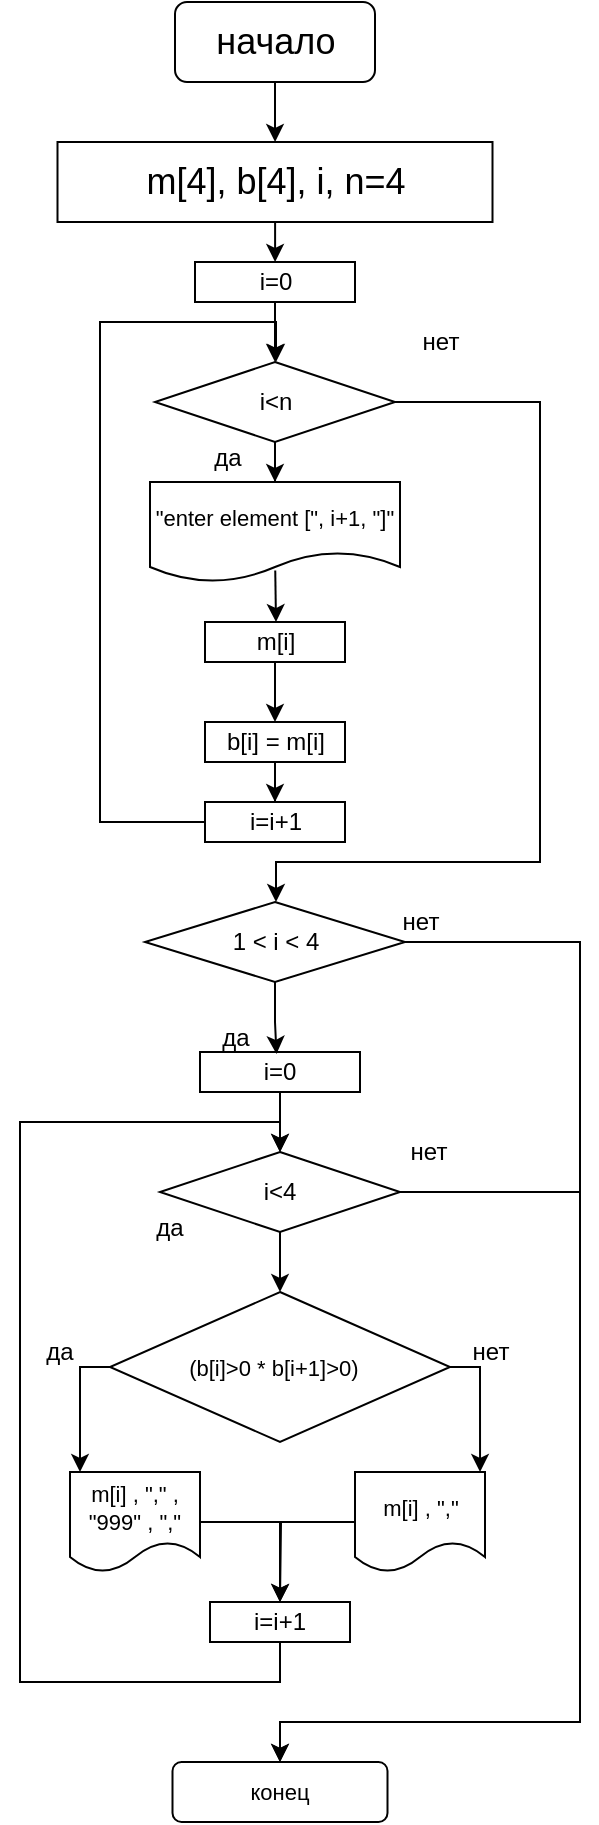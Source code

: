 <mxfile version="15.8.6" type="github">
  <diagram id="hc-FqBqLWBr0-qPp5Xy4" name="Page-1">
    <mxGraphModel dx="1547" dy="1189" grid="1" gridSize="10" guides="1" tooltips="1" connect="1" arrows="1" fold="1" page="1" pageScale="1" pageWidth="827" pageHeight="1169" math="0" shadow="0">
      <root>
        <mxCell id="0" />
        <mxCell id="1" parent="0" />
        <mxCell id="15KPPQUU8AicYyvamZOJ-2" value="" style="edgeStyle=orthogonalEdgeStyle;rounded=0;orthogonalLoop=1;jettySize=auto;html=1;fontSize=18;" parent="1" source="15KPPQUU8AicYyvamZOJ-1" target="15KPPQUU8AicYyvamZOJ-3" edge="1">
          <mxGeometry relative="1" as="geometry">
            <mxPoint x="180" y="90" as="targetPoint" />
          </mxGeometry>
        </mxCell>
        <mxCell id="15KPPQUU8AicYyvamZOJ-1" value="&lt;font style=&quot;font-size: 18px&quot;&gt;начало&lt;/font&gt;" style="rounded=1;whiteSpace=wrap;html=1;" parent="1" vertex="1">
          <mxGeometry x="1247.5" y="10" width="100" height="40" as="geometry" />
        </mxCell>
        <mxCell id="g-CExIdlB7c3mvn5GUSl-2" value="" style="edgeStyle=orthogonalEdgeStyle;rounded=0;orthogonalLoop=1;jettySize=auto;html=1;entryX=0.5;entryY=0;entryDx=0;entryDy=0;" edge="1" parent="1" source="15KPPQUU8AicYyvamZOJ-3" target="g-CExIdlB7c3mvn5GUSl-1">
          <mxGeometry relative="1" as="geometry">
            <mxPoint x="1297.5" y="200" as="targetPoint" />
          </mxGeometry>
        </mxCell>
        <mxCell id="15KPPQUU8AicYyvamZOJ-3" value="m[4], b[4], i, n=4" style="rounded=0;whiteSpace=wrap;html=1;fontSize=18;" parent="1" vertex="1">
          <mxGeometry x="1188.75" y="80" width="217.5" height="40" as="geometry" />
        </mxCell>
        <mxCell id="15KPPQUU8AicYyvamZOJ-4" value="" style="edgeStyle=orthogonalEdgeStyle;rounded=0;orthogonalLoop=1;jettySize=auto;html=1;" parent="1" source="15KPPQUU8AicYyvamZOJ-5" target="15KPPQUU8AicYyvamZOJ-7" edge="1">
          <mxGeometry relative="1" as="geometry" />
        </mxCell>
        <mxCell id="15KPPQUU8AicYyvamZOJ-5" value="i=0" style="whiteSpace=wrap;html=1;rounded=0;" parent="1" vertex="1">
          <mxGeometry x="1260" y="535" width="80" height="20" as="geometry" />
        </mxCell>
        <mxCell id="15KPPQUU8AicYyvamZOJ-20" value="" style="edgeStyle=orthogonalEdgeStyle;rounded=0;orthogonalLoop=1;jettySize=auto;html=1;fontSize=11;fontColor=#000000;" parent="1" source="15KPPQUU8AicYyvamZOJ-7" target="15KPPQUU8AicYyvamZOJ-19" edge="1">
          <mxGeometry relative="1" as="geometry" />
        </mxCell>
        <mxCell id="g-CExIdlB7c3mvn5GUSl-26" value="" style="edgeStyle=orthogonalEdgeStyle;rounded=0;orthogonalLoop=1;jettySize=auto;html=1;entryX=0.5;entryY=0;entryDx=0;entryDy=0;" edge="1" parent="1" source="15KPPQUU8AicYyvamZOJ-7" target="15KPPQUU8AicYyvamZOJ-31">
          <mxGeometry relative="1" as="geometry">
            <mxPoint x="1430" y="890" as="targetPoint" />
            <Array as="points">
              <mxPoint x="1450" y="605" />
              <mxPoint x="1450" y="870" />
              <mxPoint x="1300" y="870" />
            </Array>
          </mxGeometry>
        </mxCell>
        <mxCell id="15KPPQUU8AicYyvamZOJ-7" value="i&amp;lt;4" style="rhombus;whiteSpace=wrap;html=1;rounded=0;" parent="1" vertex="1">
          <mxGeometry x="1240" y="585" width="120" height="40" as="geometry" />
        </mxCell>
        <mxCell id="15KPPQUU8AicYyvamZOJ-8" value="да" style="text;html=1;strokeColor=none;fillColor=none;align=center;verticalAlign=middle;whiteSpace=wrap;rounded=0;" parent="1" vertex="1">
          <mxGeometry x="1215" y="615" width="60" height="15" as="geometry" />
        </mxCell>
        <mxCell id="15KPPQUU8AicYyvamZOJ-12" value="нет" style="text;html=1;align=center;verticalAlign=middle;resizable=0;points=[];autosize=1;strokeColor=none;fillColor=none;" parent="1" vertex="1">
          <mxGeometry x="1353.75" y="575" width="40" height="20" as="geometry" />
        </mxCell>
        <mxCell id="g-CExIdlB7c3mvn5GUSl-25" value="" style="edgeStyle=orthogonalEdgeStyle;rounded=0;orthogonalLoop=1;jettySize=auto;html=1;" edge="1" parent="1" source="15KPPQUU8AicYyvamZOJ-13" target="15KPPQUU8AicYyvamZOJ-7">
          <mxGeometry relative="1" as="geometry">
            <mxPoint x="1300" y="570" as="targetPoint" />
            <Array as="points">
              <mxPoint x="1300" y="850" />
              <mxPoint x="1170" y="850" />
              <mxPoint x="1170" y="570" />
              <mxPoint x="1300" y="570" />
            </Array>
          </mxGeometry>
        </mxCell>
        <mxCell id="15KPPQUU8AicYyvamZOJ-13" value="i=i+1" style="rounded=0;whiteSpace=wrap;html=1;" parent="1" vertex="1">
          <mxGeometry x="1265" y="810" width="70" height="20" as="geometry" />
        </mxCell>
        <mxCell id="15KPPQUU8AicYyvamZOJ-21" value="" style="edgeStyle=orthogonalEdgeStyle;rounded=0;orthogonalLoop=1;jettySize=auto;html=1;fontSize=11;fontColor=#000000;" parent="1" source="15KPPQUU8AicYyvamZOJ-19" edge="1">
          <mxGeometry relative="1" as="geometry">
            <mxPoint x="1200" y="745" as="targetPoint" />
            <Array as="points">
              <mxPoint x="1200" y="693" />
            </Array>
          </mxGeometry>
        </mxCell>
        <mxCell id="15KPPQUU8AicYyvamZOJ-24" value="" style="edgeStyle=orthogonalEdgeStyle;rounded=0;orthogonalLoop=1;jettySize=auto;html=1;fontSize=11;fontColor=#000000;entryX=0.962;entryY=0;entryDx=0;entryDy=0;entryPerimeter=0;" parent="1" source="15KPPQUU8AicYyvamZOJ-19" target="15KPPQUU8AicYyvamZOJ-23" edge="1">
          <mxGeometry relative="1" as="geometry">
            <mxPoint x="1440" y="725" as="targetPoint" />
            <Array as="points">
              <mxPoint x="1400" y="693" />
            </Array>
          </mxGeometry>
        </mxCell>
        <mxCell id="15KPPQUU8AicYyvamZOJ-19" value="&lt;font style=&quot;font-size: 11px&quot;&gt;(b[i]&amp;gt;0 * b[i+1]&amp;gt;0)&amp;nbsp;&amp;nbsp;&lt;/font&gt;" style="rhombus;whiteSpace=wrap;html=1;labelBackgroundColor=none;fontSize=12;fontColor=#000000;fillColor=none;" parent="1" vertex="1">
          <mxGeometry x="1215" y="655" width="170" height="75" as="geometry" />
        </mxCell>
        <mxCell id="g-CExIdlB7c3mvn5GUSl-23" style="edgeStyle=orthogonalEdgeStyle;rounded=0;orthogonalLoop=1;jettySize=auto;html=1;entryX=0.5;entryY=0;entryDx=0;entryDy=0;" edge="1" parent="1" source="15KPPQUU8AicYyvamZOJ-22" target="15KPPQUU8AicYyvamZOJ-13">
          <mxGeometry relative="1" as="geometry">
            <mxPoint x="1280" y="770" as="targetPoint" />
          </mxGeometry>
        </mxCell>
        <mxCell id="15KPPQUU8AicYyvamZOJ-22" value="m[i] , &quot;,&quot; , &quot;999&quot; , &quot;,&quot;" style="shape=document;whiteSpace=wrap;html=1;boundedLbl=1;labelBackgroundColor=none;fontSize=11;fontColor=#000000;fillColor=none;" parent="1" vertex="1">
          <mxGeometry x="1195" y="745" width="65" height="50" as="geometry" />
        </mxCell>
        <mxCell id="g-CExIdlB7c3mvn5GUSl-24" style="edgeStyle=orthogonalEdgeStyle;rounded=0;orthogonalLoop=1;jettySize=auto;html=1;" edge="1" parent="1" source="15KPPQUU8AicYyvamZOJ-23">
          <mxGeometry relative="1" as="geometry">
            <mxPoint x="1300" y="810" as="targetPoint" />
          </mxGeometry>
        </mxCell>
        <mxCell id="15KPPQUU8AicYyvamZOJ-23" value="&lt;span&gt;m[i] , &quot;,&quot;&lt;/span&gt;" style="shape=document;whiteSpace=wrap;html=1;boundedLbl=1;labelBackgroundColor=none;fontSize=11;fontColor=#000000;fillColor=none;" parent="1" vertex="1">
          <mxGeometry x="1337.5" y="745" width="65" height="50" as="geometry" />
        </mxCell>
        <mxCell id="15KPPQUU8AicYyvamZOJ-29" value="да" style="text;html=1;strokeColor=none;fillColor=none;align=center;verticalAlign=middle;whiteSpace=wrap;rounded=0;" parent="1" vertex="1">
          <mxGeometry x="1160" y="677.5" width="60" height="15" as="geometry" />
        </mxCell>
        <mxCell id="15KPPQUU8AicYyvamZOJ-30" value="нет" style="text;html=1;align=center;verticalAlign=middle;resizable=0;points=[];autosize=1;strokeColor=none;fillColor=none;" parent="1" vertex="1">
          <mxGeometry x="1385" y="675" width="40" height="20" as="geometry" />
        </mxCell>
        <mxCell id="15KPPQUU8AicYyvamZOJ-31" value="конец" style="rounded=1;whiteSpace=wrap;html=1;labelBackgroundColor=none;fontSize=11;fontColor=#000000;fillColor=none;" parent="1" vertex="1">
          <mxGeometry x="1246.25" y="890" width="107.5" height="30" as="geometry" />
        </mxCell>
        <mxCell id="g-CExIdlB7c3mvn5GUSl-4" value="" style="edgeStyle=orthogonalEdgeStyle;rounded=0;orthogonalLoop=1;jettySize=auto;html=1;" edge="1" parent="1" source="g-CExIdlB7c3mvn5GUSl-1" target="g-CExIdlB7c3mvn5GUSl-3">
          <mxGeometry relative="1" as="geometry" />
        </mxCell>
        <mxCell id="g-CExIdlB7c3mvn5GUSl-1" value="i=0" style="whiteSpace=wrap;html=1;rounded=0;" vertex="1" parent="1">
          <mxGeometry x="1257.5" y="140" width="80" height="20" as="geometry" />
        </mxCell>
        <mxCell id="g-CExIdlB7c3mvn5GUSl-6" value="" style="edgeStyle=orthogonalEdgeStyle;rounded=0;orthogonalLoop=1;jettySize=auto;html=1;" edge="1" parent="1" source="g-CExIdlB7c3mvn5GUSl-3" target="g-CExIdlB7c3mvn5GUSl-5">
          <mxGeometry relative="1" as="geometry" />
        </mxCell>
        <mxCell id="g-CExIdlB7c3mvn5GUSl-18" value="" style="edgeStyle=orthogonalEdgeStyle;rounded=0;orthogonalLoop=1;jettySize=auto;html=1;" edge="1" parent="1" source="g-CExIdlB7c3mvn5GUSl-3">
          <mxGeometry relative="1" as="geometry">
            <mxPoint x="1298" y="460" as="targetPoint" />
            <Array as="points">
              <mxPoint x="1430" y="210" />
              <mxPoint x="1430" y="440" />
              <mxPoint x="1298" y="440" />
            </Array>
          </mxGeometry>
        </mxCell>
        <mxCell id="g-CExIdlB7c3mvn5GUSl-3" value="i&amp;lt;n" style="rhombus;whiteSpace=wrap;html=1;rounded=0;" vertex="1" parent="1">
          <mxGeometry x="1237.5" y="190" width="120" height="40" as="geometry" />
        </mxCell>
        <mxCell id="g-CExIdlB7c3mvn5GUSl-11" value="" style="edgeStyle=orthogonalEdgeStyle;rounded=0;orthogonalLoop=1;jettySize=auto;html=1;exitX=0.501;exitY=0.885;exitDx=0;exitDy=0;exitPerimeter=0;" edge="1" parent="1" source="g-CExIdlB7c3mvn5GUSl-5">
          <mxGeometry relative="1" as="geometry">
            <mxPoint x="1298" y="320" as="targetPoint" />
          </mxGeometry>
        </mxCell>
        <mxCell id="g-CExIdlB7c3mvn5GUSl-5" value="&quot;enter element [&quot;, i+1, &quot;]&quot;" style="shape=document;whiteSpace=wrap;html=1;boundedLbl=1;labelBackgroundColor=none;fontSize=11;fontColor=#000000;fillColor=none;" vertex="1" parent="1">
          <mxGeometry x="1235" y="250" width="125" height="50" as="geometry" />
        </mxCell>
        <mxCell id="g-CExIdlB7c3mvn5GUSl-9" value="" style="edgeStyle=orthogonalEdgeStyle;rounded=0;orthogonalLoop=1;jettySize=auto;html=1;" edge="1" parent="1" source="g-CExIdlB7c3mvn5GUSl-7">
          <mxGeometry relative="1" as="geometry">
            <mxPoint x="1298" y="190" as="targetPoint" />
            <Array as="points">
              <mxPoint x="1210" y="420" />
              <mxPoint x="1210" y="170" />
              <mxPoint x="1298" y="170" />
            </Array>
          </mxGeometry>
        </mxCell>
        <mxCell id="g-CExIdlB7c3mvn5GUSl-7" value="i=i+1" style="rounded=0;whiteSpace=wrap;html=1;" vertex="1" parent="1">
          <mxGeometry x="1262.5" y="410" width="70" height="20" as="geometry" />
        </mxCell>
        <mxCell id="g-CExIdlB7c3mvn5GUSl-13" value="" style="edgeStyle=orthogonalEdgeStyle;rounded=0;orthogonalLoop=1;jettySize=auto;html=1;" edge="1" parent="1" source="g-CExIdlB7c3mvn5GUSl-10" target="g-CExIdlB7c3mvn5GUSl-12">
          <mxGeometry relative="1" as="geometry" />
        </mxCell>
        <mxCell id="g-CExIdlB7c3mvn5GUSl-10" value="m[i]" style="rounded=0;whiteSpace=wrap;html=1;" vertex="1" parent="1">
          <mxGeometry x="1262.5" y="320" width="70" height="20" as="geometry" />
        </mxCell>
        <mxCell id="g-CExIdlB7c3mvn5GUSl-15" value="" style="edgeStyle=orthogonalEdgeStyle;rounded=0;orthogonalLoop=1;jettySize=auto;html=1;entryX=0.5;entryY=0;entryDx=0;entryDy=0;" edge="1" parent="1" source="g-CExIdlB7c3mvn5GUSl-12" target="g-CExIdlB7c3mvn5GUSl-7">
          <mxGeometry relative="1" as="geometry" />
        </mxCell>
        <mxCell id="g-CExIdlB7c3mvn5GUSl-12" value="b[i] = m[i]" style="rounded=0;whiteSpace=wrap;html=1;" vertex="1" parent="1">
          <mxGeometry x="1262.5" y="370" width="70" height="20" as="geometry" />
        </mxCell>
        <mxCell id="g-CExIdlB7c3mvn5GUSl-16" value="да" style="text;html=1;strokeColor=none;fillColor=none;align=center;verticalAlign=middle;whiteSpace=wrap;rounded=0;" vertex="1" parent="1">
          <mxGeometry x="1243.75" y="230" width="60" height="15" as="geometry" />
        </mxCell>
        <mxCell id="g-CExIdlB7c3mvn5GUSl-17" value="нет" style="text;html=1;align=center;verticalAlign=middle;resizable=0;points=[];autosize=1;strokeColor=none;fillColor=none;" vertex="1" parent="1">
          <mxGeometry x="1360" y="170" width="40" height="20" as="geometry" />
        </mxCell>
        <mxCell id="g-CExIdlB7c3mvn5GUSl-28" value="" style="edgeStyle=orthogonalEdgeStyle;rounded=0;orthogonalLoop=1;jettySize=auto;html=1;entryX=0.478;entryY=0.048;entryDx=0;entryDy=0;entryPerimeter=0;" edge="1" parent="1" source="g-CExIdlB7c3mvn5GUSl-27" target="15KPPQUU8AicYyvamZOJ-5">
          <mxGeometry relative="1" as="geometry">
            <mxPoint x="1298" y="530" as="targetPoint" />
          </mxGeometry>
        </mxCell>
        <mxCell id="g-CExIdlB7c3mvn5GUSl-30" value="" style="edgeStyle=orthogonalEdgeStyle;rounded=0;orthogonalLoop=1;jettySize=auto;html=1;entryX=0.5;entryY=0;entryDx=0;entryDy=0;" edge="1" parent="1" source="g-CExIdlB7c3mvn5GUSl-27" target="15KPPQUU8AicYyvamZOJ-31">
          <mxGeometry relative="1" as="geometry">
            <mxPoint x="1430" y="870" as="targetPoint" />
            <Array as="points">
              <mxPoint x="1450" y="480" />
              <mxPoint x="1450" y="870" />
              <mxPoint x="1300" y="870" />
            </Array>
          </mxGeometry>
        </mxCell>
        <mxCell id="g-CExIdlB7c3mvn5GUSl-27" value="&lt;span&gt;1 &amp;lt; i &amp;lt; 4&lt;/span&gt;" style="rhombus;whiteSpace=wrap;html=1;" vertex="1" parent="1">
          <mxGeometry x="1232.5" y="460" width="130" height="40" as="geometry" />
        </mxCell>
        <mxCell id="g-CExIdlB7c3mvn5GUSl-29" value="да" style="text;html=1;strokeColor=none;fillColor=none;align=center;verticalAlign=middle;whiteSpace=wrap;rounded=0;" vertex="1" parent="1">
          <mxGeometry x="1247.5" y="520" width="60" height="15" as="geometry" />
        </mxCell>
        <mxCell id="g-CExIdlB7c3mvn5GUSl-31" value="нет" style="text;html=1;align=center;verticalAlign=middle;resizable=0;points=[];autosize=1;strokeColor=none;fillColor=none;" vertex="1" parent="1">
          <mxGeometry x="1350" y="460" width="40" height="20" as="geometry" />
        </mxCell>
      </root>
    </mxGraphModel>
  </diagram>
</mxfile>
